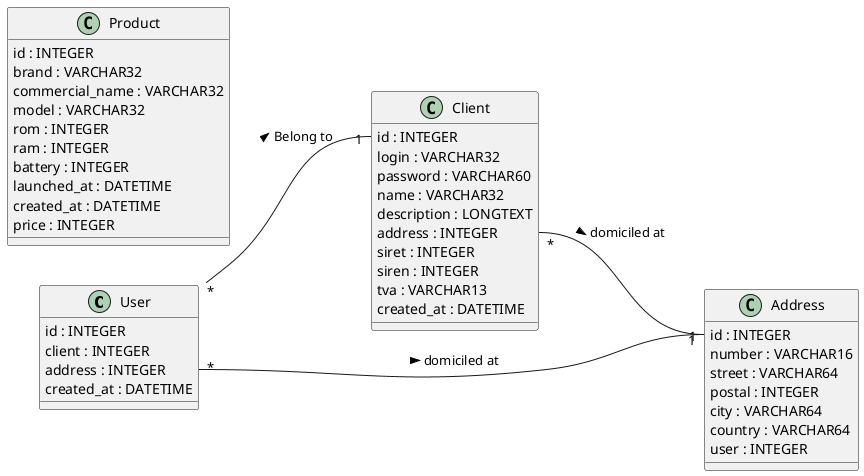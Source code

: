@startuml
'https://plantuml.com/class-diagram

left to right direction

class User {
  id : INTEGER
  client : INTEGER
  address : INTEGER
  created_at : DATETIME
}

class Client{
  id : INTEGER
  login : VARCHAR32
  password : VARCHAR60
  name : VARCHAR32
  description : LONGTEXT
  address : INTEGER
  siret : INTEGER
  siren : INTEGER
  tva : VARCHAR13
  created_at : DATETIME
}

class Address{
  id : INTEGER
  number : VARCHAR16
  street : VARCHAR64
  postal : INTEGER
  city : VARCHAR64
  country : VARCHAR64
  user : INTEGER
}

class Product{
  id : INTEGER
  brand : VARCHAR32
  commercial_name : VARCHAR32
  model : VARCHAR32
  rom : INTEGER
  ram : INTEGER
  battery : INTEGER
  launched_at : DATETIME
  created_at : DATETIME
  price : INTEGER
}

User::client_id "*" -- "1" Client::id : Belong to >
Client::address "*" -- "1" Address::id : domiciled at >
User::address "*" -- "1" Address::id : domiciled at >

@enduml